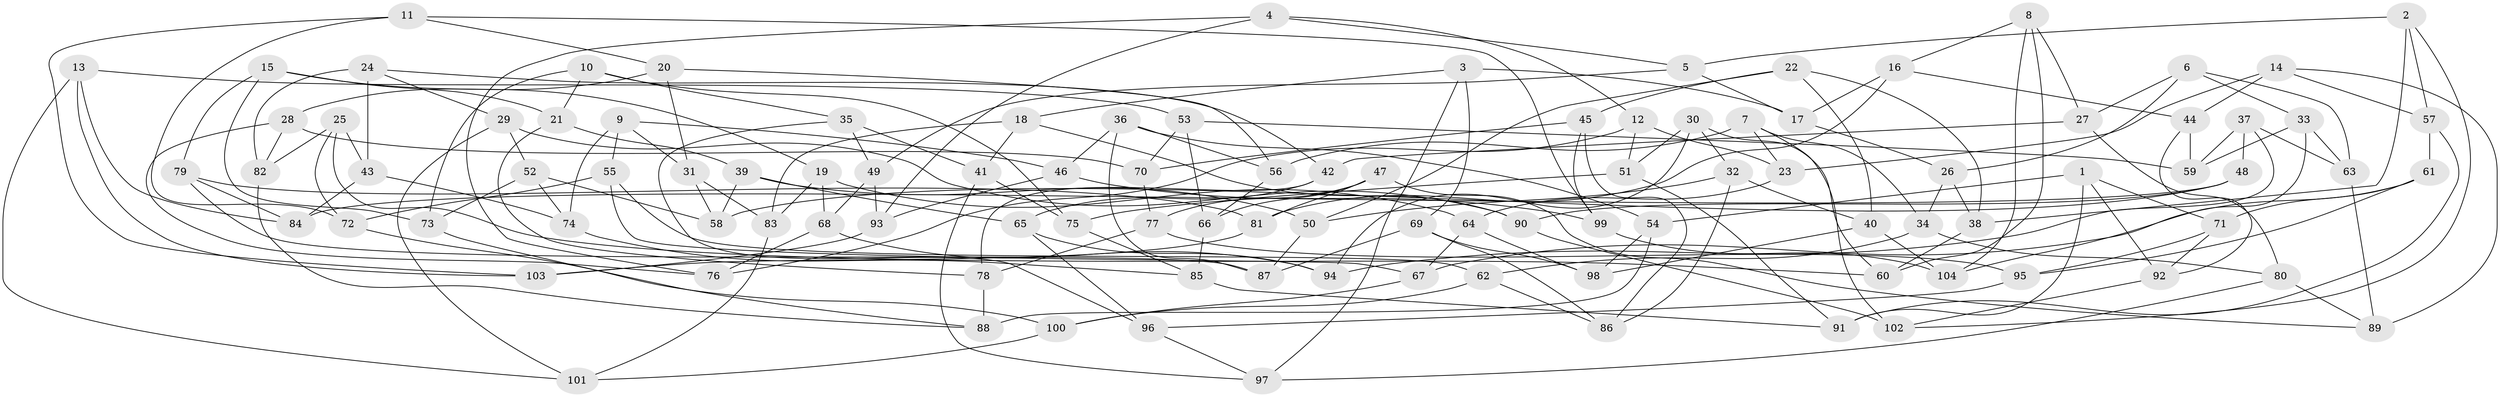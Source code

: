 // Generated by graph-tools (version 1.1) at 2025/16/03/09/25 04:16:35]
// undirected, 104 vertices, 208 edges
graph export_dot {
graph [start="1"]
  node [color=gray90,style=filled];
  1;
  2;
  3;
  4;
  5;
  6;
  7;
  8;
  9;
  10;
  11;
  12;
  13;
  14;
  15;
  16;
  17;
  18;
  19;
  20;
  21;
  22;
  23;
  24;
  25;
  26;
  27;
  28;
  29;
  30;
  31;
  32;
  33;
  34;
  35;
  36;
  37;
  38;
  39;
  40;
  41;
  42;
  43;
  44;
  45;
  46;
  47;
  48;
  49;
  50;
  51;
  52;
  53;
  54;
  55;
  56;
  57;
  58;
  59;
  60;
  61;
  62;
  63;
  64;
  65;
  66;
  67;
  68;
  69;
  70;
  71;
  72;
  73;
  74;
  75;
  76;
  77;
  78;
  79;
  80;
  81;
  82;
  83;
  84;
  85;
  86;
  87;
  88;
  89;
  90;
  91;
  92;
  93;
  94;
  95;
  96;
  97;
  98;
  99;
  100;
  101;
  102;
  103;
  104;
  1 -- 91;
  1 -- 54;
  1 -- 92;
  1 -- 71;
  2 -- 57;
  2 -- 102;
  2 -- 38;
  2 -- 5;
  3 -- 69;
  3 -- 97;
  3 -- 18;
  3 -- 17;
  4 -- 5;
  4 -- 76;
  4 -- 12;
  4 -- 93;
  5 -- 17;
  5 -- 49;
  6 -- 33;
  6 -- 26;
  6 -- 27;
  6 -- 63;
  7 -- 102;
  7 -- 56;
  7 -- 34;
  7 -- 23;
  8 -- 27;
  8 -- 60;
  8 -- 104;
  8 -- 16;
  9 -- 46;
  9 -- 31;
  9 -- 74;
  9 -- 55;
  10 -- 73;
  10 -- 21;
  10 -- 35;
  10 -- 75;
  11 -- 72;
  11 -- 103;
  11 -- 20;
  11 -- 99;
  12 -- 76;
  12 -- 51;
  12 -- 23;
  13 -- 53;
  13 -- 101;
  13 -- 103;
  13 -- 84;
  14 -- 89;
  14 -- 44;
  14 -- 57;
  14 -- 23;
  15 -- 79;
  15 -- 21;
  15 -- 19;
  15 -- 73;
  16 -- 17;
  16 -- 81;
  16 -- 44;
  17 -- 26;
  18 -- 83;
  18 -- 90;
  18 -- 41;
  19 -- 68;
  19 -- 64;
  19 -- 83;
  20 -- 31;
  20 -- 28;
  20 -- 56;
  21 -- 39;
  21 -- 78;
  22 -- 40;
  22 -- 50;
  22 -- 38;
  22 -- 45;
  23 -- 64;
  24 -- 82;
  24 -- 43;
  24 -- 29;
  24 -- 42;
  25 -- 72;
  25 -- 60;
  25 -- 82;
  25 -- 43;
  26 -- 38;
  26 -- 34;
  27 -- 42;
  27 -- 80;
  28 -- 82;
  28 -- 70;
  28 -- 76;
  29 -- 101;
  29 -- 52;
  29 -- 90;
  30 -- 60;
  30 -- 94;
  30 -- 51;
  30 -- 32;
  31 -- 58;
  31 -- 83;
  32 -- 86;
  32 -- 50;
  32 -- 40;
  33 -- 63;
  33 -- 104;
  33 -- 59;
  34 -- 80;
  34 -- 62;
  35 -- 41;
  35 -- 49;
  35 -- 96;
  36 -- 46;
  36 -- 56;
  36 -- 54;
  36 -- 87;
  37 -- 48;
  37 -- 63;
  37 -- 94;
  37 -- 59;
  38 -- 60;
  39 -- 58;
  39 -- 65;
  39 -- 50;
  40 -- 104;
  40 -- 98;
  41 -- 75;
  41 -- 97;
  42 -- 65;
  42 -- 78;
  43 -- 74;
  43 -- 84;
  44 -- 59;
  44 -- 92;
  45 -- 70;
  45 -- 86;
  45 -- 99;
  46 -- 99;
  46 -- 93;
  47 -- 77;
  47 -- 81;
  47 -- 66;
  47 -- 89;
  48 -- 84;
  48 -- 90;
  48 -- 58;
  49 -- 93;
  49 -- 68;
  50 -- 87;
  51 -- 75;
  51 -- 91;
  52 -- 58;
  52 -- 73;
  52 -- 74;
  53 -- 70;
  53 -- 59;
  53 -- 66;
  54 -- 88;
  54 -- 98;
  55 -- 72;
  55 -- 62;
  55 -- 67;
  56 -- 66;
  57 -- 91;
  57 -- 61;
  61 -- 95;
  61 -- 71;
  61 -- 67;
  62 -- 100;
  62 -- 86;
  63 -- 89;
  64 -- 67;
  64 -- 98;
  65 -- 96;
  65 -- 94;
  66 -- 85;
  67 -- 100;
  68 -- 94;
  68 -- 76;
  69 -- 98;
  69 -- 87;
  69 -- 86;
  70 -- 77;
  71 -- 92;
  71 -- 95;
  72 -- 100;
  73 -- 88;
  74 -- 85;
  75 -- 85;
  77 -- 78;
  77 -- 95;
  78 -- 88;
  79 -- 84;
  79 -- 81;
  79 -- 87;
  80 -- 97;
  80 -- 89;
  81 -- 103;
  82 -- 88;
  83 -- 101;
  85 -- 91;
  90 -- 102;
  92 -- 102;
  93 -- 103;
  95 -- 96;
  96 -- 97;
  99 -- 104;
  100 -- 101;
}
